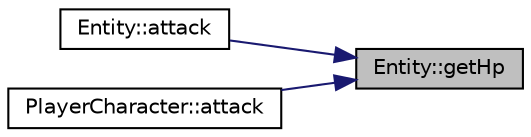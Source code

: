 digraph "Entity::getHp"
{
 // LATEX_PDF_SIZE
  edge [fontname="Helvetica",fontsize="10",labelfontname="Helvetica",labelfontsize="10"];
  node [fontname="Helvetica",fontsize="10",shape=record];
  rankdir="RL";
  Node1 [label="Entity::getHp",height=0.2,width=0.4,color="black", fillcolor="grey75", style="filled", fontcolor="black",tooltip="Get the current hp of this entity."];
  Node1 -> Node2 [dir="back",color="midnightblue",fontsize="10",style="solid",fontname="Helvetica"];
  Node2 [label="Entity::attack",height=0.2,width=0.4,color="black", fillcolor="white", style="filled",URL="$classEntity.html#a47790391860583a3c1c41dd5f8e532e6",tooltip="Perform an attack on target entity."];
  Node1 -> Node3 [dir="back",color="midnightblue",fontsize="10",style="solid",fontname="Helvetica"];
  Node3 [label="PlayerCharacter::attack",height=0.2,width=0.4,color="black", fillcolor="white", style="filled",URL="$classPlayerCharacter.html#a48c9398c4d91b8adb78a7fe2a8ad9ddf",tooltip="Performs player's attack on target entity. Calculates hit chance and damage, and on succesful hit app..."];
}
